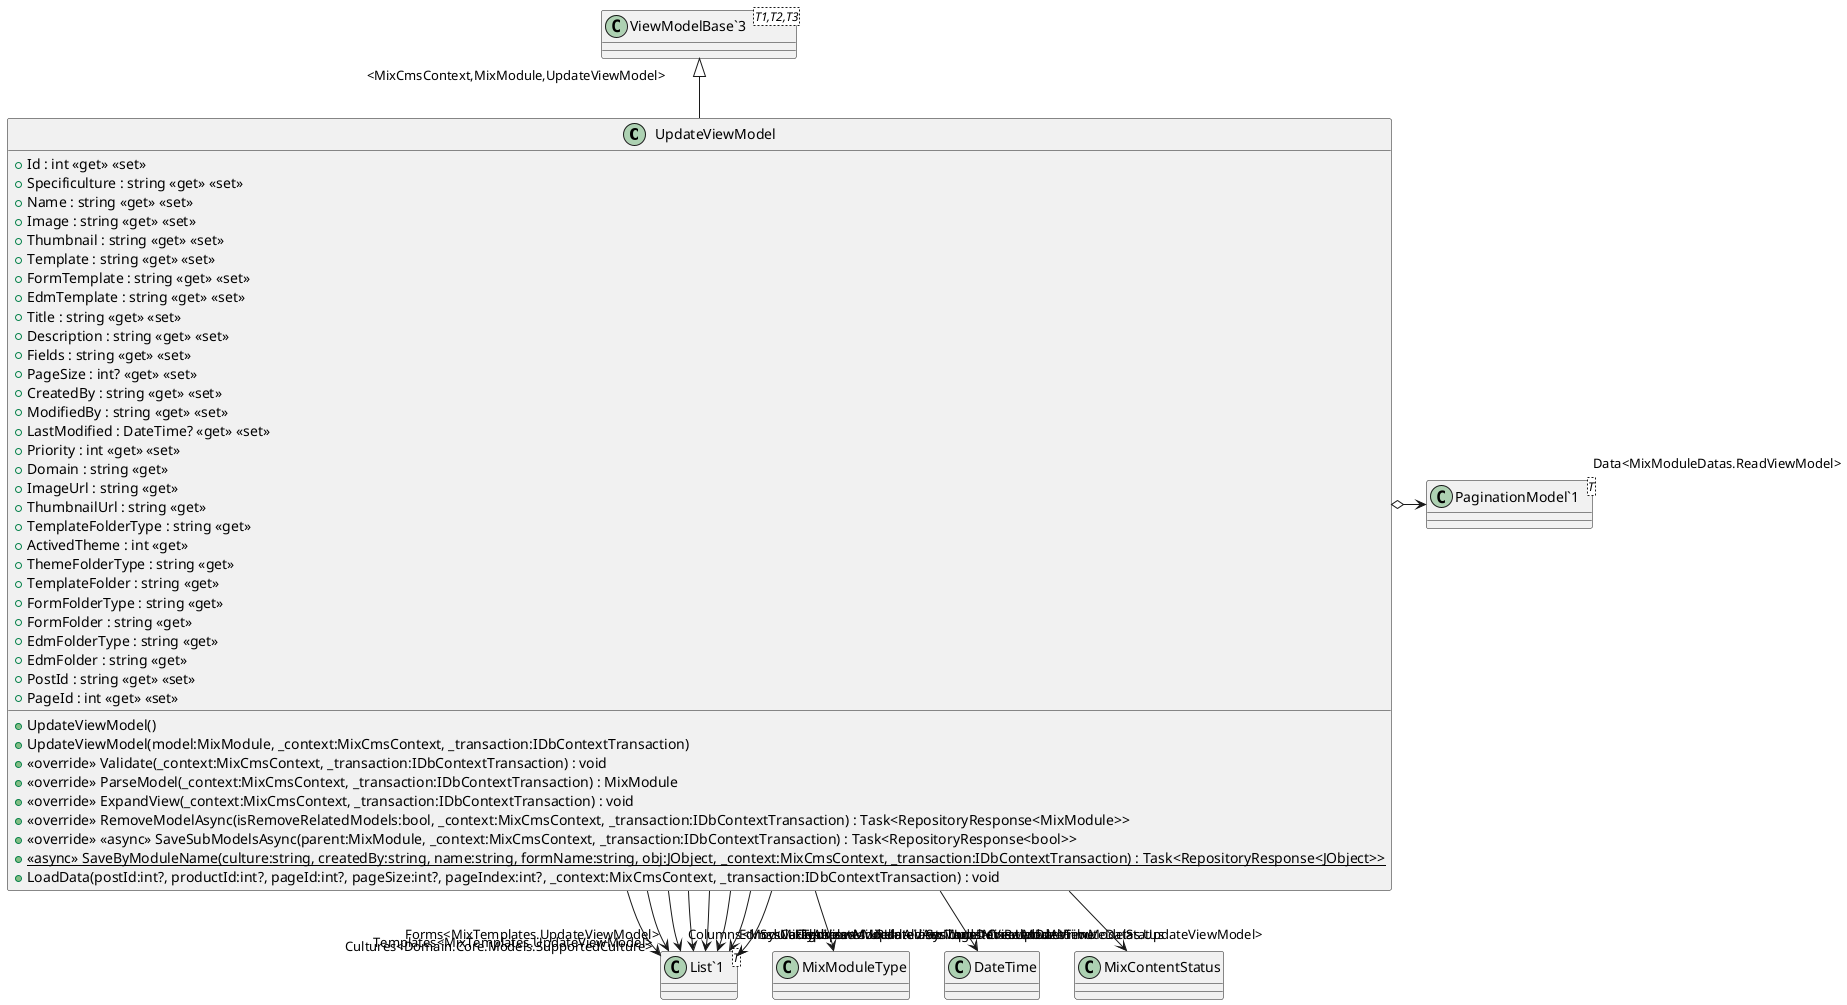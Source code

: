 @startuml
class UpdateViewModel {
    + Id : int <<get>> <<set>>
    + Specificulture : string <<get>> <<set>>
    + Name : string <<get>> <<set>>
    + Image : string <<get>> <<set>>
    + Thumbnail : string <<get>> <<set>>
    + Template : string <<get>> <<set>>
    + FormTemplate : string <<get>> <<set>>
    + EdmTemplate : string <<get>> <<set>>
    + Title : string <<get>> <<set>>
    + Description : string <<get>> <<set>>
    + Fields : string <<get>> <<set>>
    + PageSize : int? <<get>> <<set>>
    + CreatedBy : string <<get>> <<set>>
    + ModifiedBy : string <<get>> <<set>>
    + LastModified : DateTime? <<get>> <<set>>
    + Priority : int <<get>> <<set>>
    + Domain : string <<get>>
    + ImageUrl : string <<get>>
    + ThumbnailUrl : string <<get>>
    + TemplateFolderType : string <<get>>
    + ActivedTheme : int <<get>>
    + ThemeFolderType : string <<get>>
    + TemplateFolder : string <<get>>
    + FormFolderType : string <<get>>
    + FormFolder : string <<get>>
    + EdmFolderType : string <<get>>
    + EdmFolder : string <<get>>
    + PostId : string <<get>> <<set>>
    + PageId : int <<get>> <<set>>
    + UpdateViewModel()
    + UpdateViewModel(model:MixModule, _context:MixCmsContext, _transaction:IDbContextTransaction)
    + <<override>> Validate(_context:MixCmsContext, _transaction:IDbContextTransaction) : void
    + <<override>> ParseModel(_context:MixCmsContext, _transaction:IDbContextTransaction) : MixModule
    + <<override>> ExpandView(_context:MixCmsContext, _transaction:IDbContextTransaction) : void
    + <<override>> RemoveModelAsync(isRemoveRelatedModels:bool, _context:MixCmsContext, _transaction:IDbContextTransaction) : Task<RepositoryResponse<MixModule>>
    + <<override>> <<async>> SaveSubModelsAsync(parent:MixModule, _context:MixCmsContext, _transaction:IDbContextTransaction) : Task<RepositoryResponse<bool>>
    + {static} <<async>> SaveByModuleName(culture:string, createdBy:string, name:string, formName:string, obj:JObject, _context:MixCmsContext, _transaction:IDbContextTransaction) : Task<RepositoryResponse<JObject>>
    + LoadData(postId:int?, productId:int?, pageId:int?, pageSize:int?, pageIndex:int?, _context:MixCmsContext, _transaction:IDbContextTransaction) : void
}
class "ViewModelBase`3"<T1,T2,T3> {
}
class "List`1"<T> {
}
class "PaginationModel`1"<T> {
}
"ViewModelBase`3" "<MixCmsContext,MixModule,UpdateViewModel>" <|-- UpdateViewModel
UpdateViewModel --> "Cultures<Domain.Core.Models.SupportedCulture>" "List`1"
UpdateViewModel --> "Type" MixModuleType
UpdateViewModel --> "CreatedDateTime" DateTime
UpdateViewModel --> "Status" MixContentStatus
UpdateViewModel o-> "Data<MixModuleDatas.ReadViewModel>" "PaginationModel`1"
UpdateViewModel --> "Columns<ModuleFieldViewModel>" "List`1"
UpdateViewModel --> "Templates<MixTemplates.UpdateViewModel>" "List`1"
UpdateViewModel --> "Forms<MixTemplates.UpdateViewModel>" "List`1"
UpdateViewModel --> "Edms<MixTemplates.UpdateViewModel>" "List`1"
UpdateViewModel --> "UrlAliases<MixUrlAliases.UpdateViewModel>" "List`1"
UpdateViewModel --> "SysCategories<MixRelatedAttributeDatas.UpdateViewModel>" "List`1"
UpdateViewModel --> "SysTags<MixRelatedAttributeDatas.UpdateViewModel>" "List`1"
@enduml
